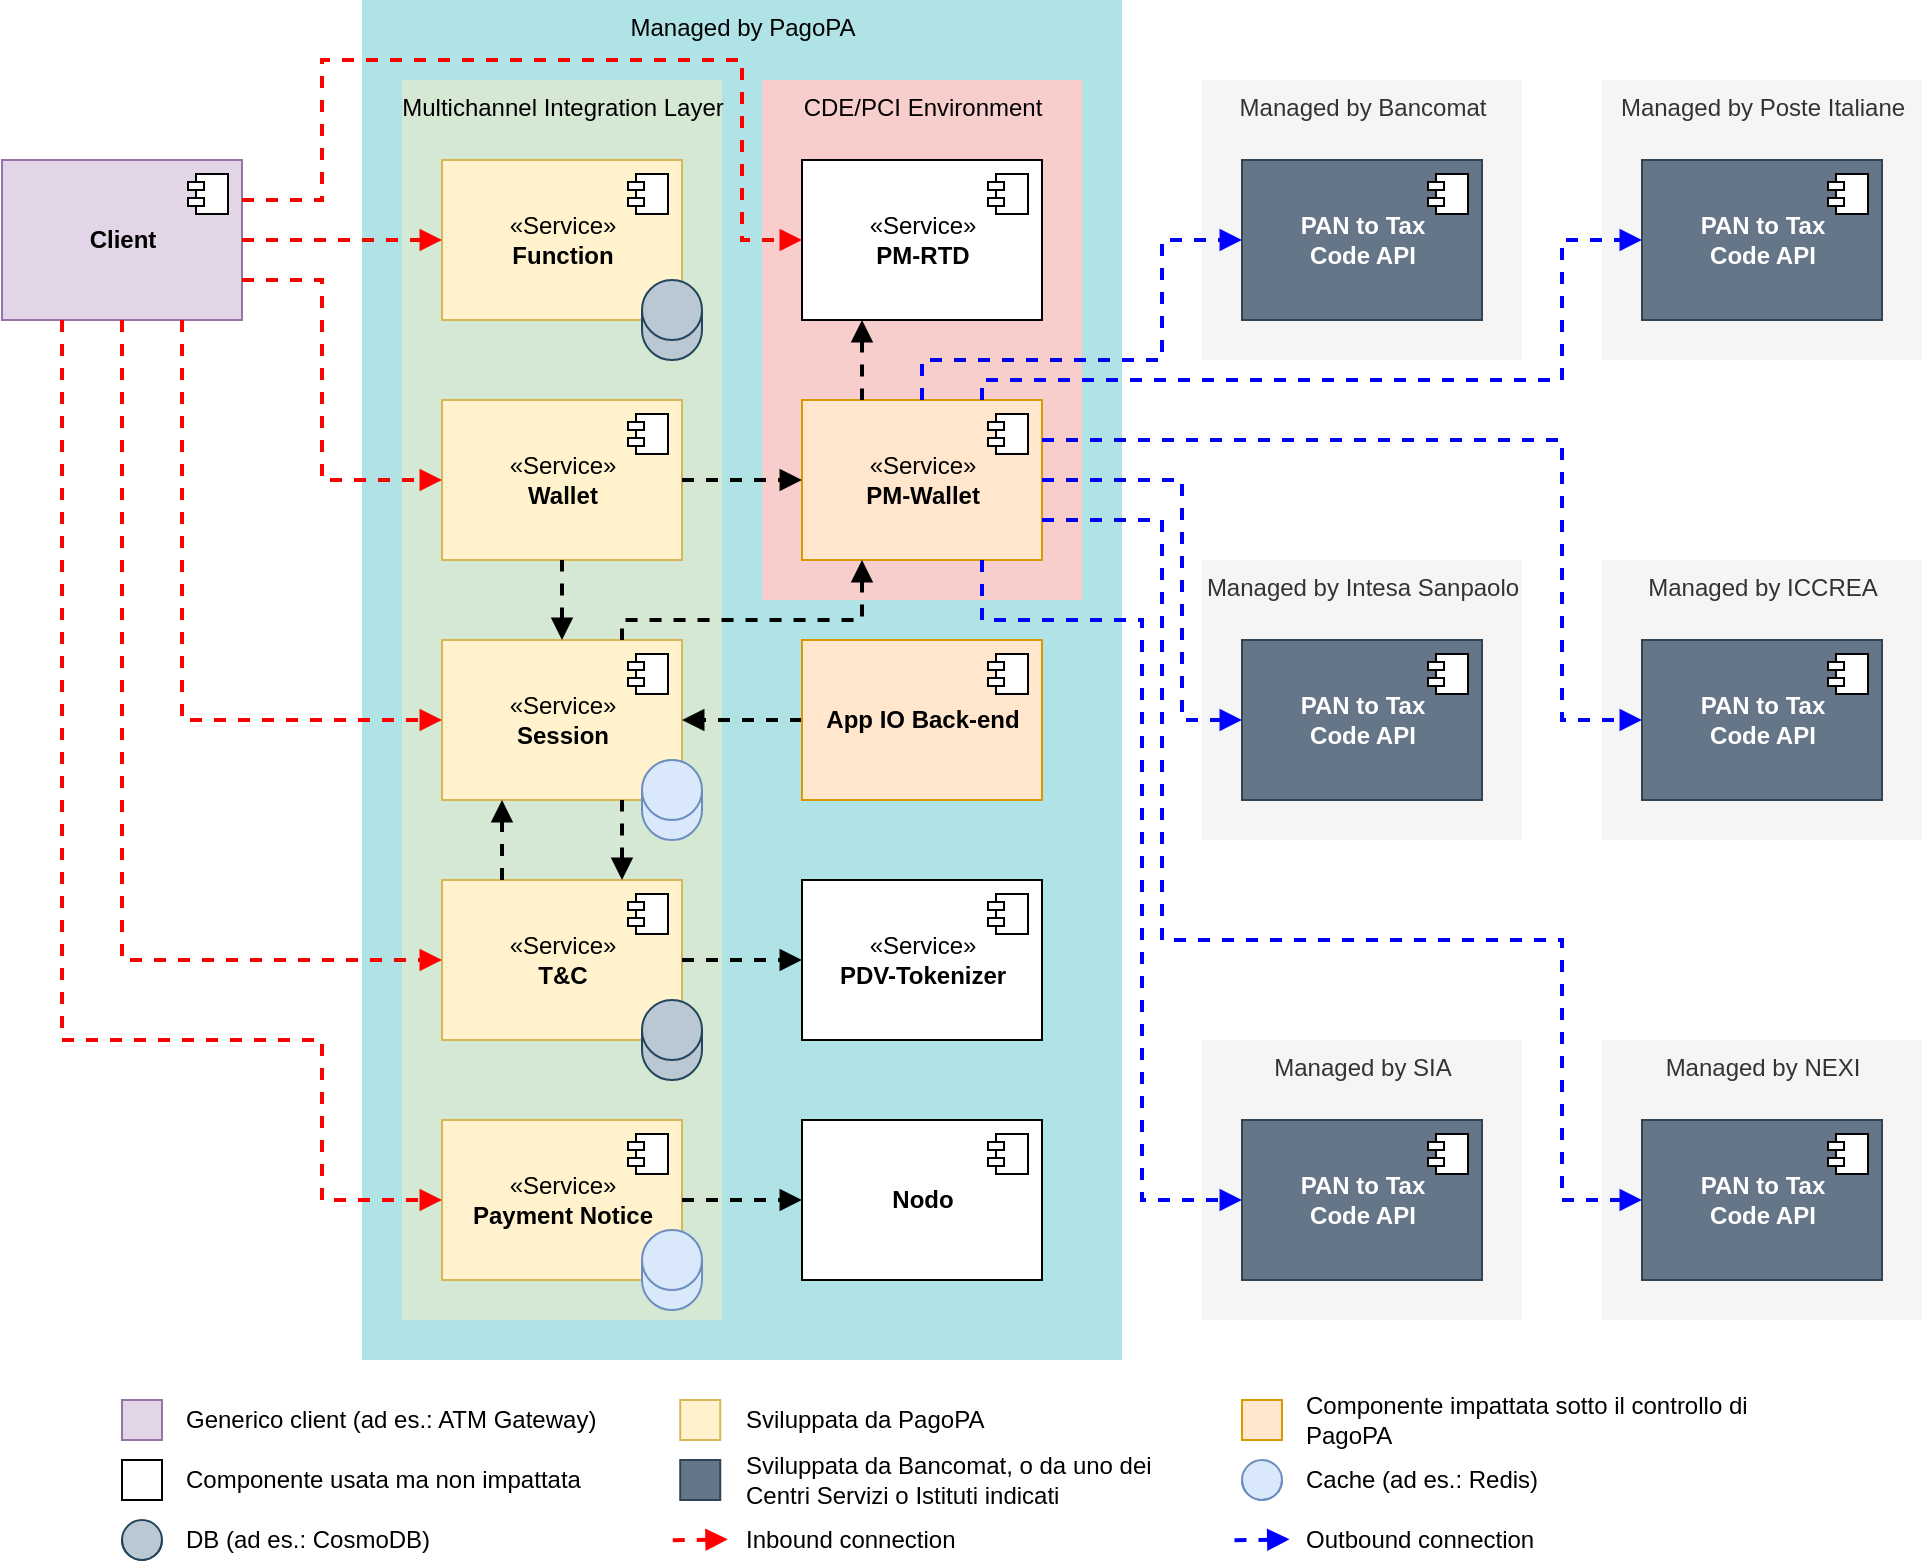 <mxfile version="20.3.0" type="device"><diagram name="Components" id="-QDLl5YIO89CXEF4-2ky"><mxGraphModel dx="942" dy="529" grid="1" gridSize="10" guides="1" tooltips="1" connect="1" arrows="1" fold="1" page="1" pageScale="1" pageWidth="827" pageHeight="1169" math="0" shadow="0"><root><mxCell id="opmuxgLEek1yOhuW0azc-0"/><mxCell id="opmuxgLEek1yOhuW0azc-1" parent="opmuxgLEek1yOhuW0azc-0"/><mxCell id="u8uzgwCI_1PCxtKQNaM_-0" value="Managed by NEXI" style="html=1;dashed=1;fontStyle=0;verticalAlign=top;dashPattern=1 4;fillColor=#f5f5f5;strokeColor=none;fontColor=#333333;" vertex="1" parent="opmuxgLEek1yOhuW0azc-1"><mxGeometry x="840" y="560" width="160" height="140" as="geometry"/></mxCell><mxCell id="57wzgMmFu3WZAl-rP_Zv-0" value="Managed by SIA" style="html=1;dashed=1;fontStyle=0;verticalAlign=top;dashPattern=1 4;fillColor=#f5f5f5;strokeColor=none;fontColor=#333333;" parent="opmuxgLEek1yOhuW0azc-1" vertex="1"><mxGeometry x="640" y="560" width="160" height="140" as="geometry"/></mxCell><mxCell id="opmuxgLEek1yOhuW0azc-2" value="Managed by PagoPA" style="html=1;fontStyle=0;verticalAlign=top;fillColor=#b0e3e6;strokeColor=none;strokeWidth=3;" parent="opmuxgLEek1yOhuW0azc-1" vertex="1"><mxGeometry x="220" y="40" width="380" height="680" as="geometry"/></mxCell><mxCell id="Ogd_OGcNMKq0k89fKwHd-0" value="&lt;span style=&quot;&quot;&gt;&lt;span&gt;CDE/PCI Environment&lt;/span&gt;&lt;/span&gt;" style="html=1;fontStyle=0;verticalAlign=top;fillColor=#f8cecc;strokeColor=none;strokeWidth=3;" parent="opmuxgLEek1yOhuW0azc-1" vertex="1"><mxGeometry x="420" y="80" width="160" height="260" as="geometry"/></mxCell><mxCell id="opmuxgLEek1yOhuW0azc-5" value="Managed by Poste Italiane" style="html=1;dashed=1;fontStyle=0;verticalAlign=top;dashPattern=1 4;fillColor=#f5f5f5;strokeColor=none;fontColor=#333333;" parent="opmuxgLEek1yOhuW0azc-1" vertex="1"><mxGeometry x="840" y="80" width="160" height="140" as="geometry"/></mxCell><mxCell id="opmuxgLEek1yOhuW0azc-6" value="Managed by Bancomat" style="html=1;dashed=1;fontStyle=0;verticalAlign=top;dashPattern=1 4;fillColor=#f5f5f5;strokeColor=none;fontColor=#333333;" parent="opmuxgLEek1yOhuW0azc-1" vertex="1"><mxGeometry x="640" y="80" width="160" height="140" as="geometry"/></mxCell><mxCell id="opmuxgLEek1yOhuW0azc-7" value="&lt;span style=&quot;font-weight: normal;&quot;&gt;&lt;span&gt;Multichannel Integration Layer&lt;/span&gt;&lt;/span&gt;" style="html=1;fontStyle=1;verticalAlign=top;fillColor=#d5e8d4;strokeColor=none;strokeWidth=3;" parent="opmuxgLEek1yOhuW0azc-1" vertex="1"><mxGeometry x="240" y="80" width="160" height="620" as="geometry"/></mxCell><mxCell id="opmuxgLEek1yOhuW0azc-8" value="«Service»&lt;br&gt;&lt;b&gt;Session&lt;/b&gt;" style="html=1;dropTarget=0;fillColor=#fff2cc;strokeColor=#d6b656;" parent="opmuxgLEek1yOhuW0azc-1" vertex="1"><mxGeometry x="260" y="360" width="120" height="80" as="geometry"/></mxCell><mxCell id="opmuxgLEek1yOhuW0azc-9" value="" style="shape=module;jettyWidth=8;jettyHeight=4;" parent="opmuxgLEek1yOhuW0azc-8" vertex="1"><mxGeometry x="1" width="20" height="20" relative="1" as="geometry"><mxPoint x="-27" y="7" as="offset"/></mxGeometry></mxCell><mxCell id="opmuxgLEek1yOhuW0azc-10" value="«Service»&lt;br&gt;&lt;b&gt;Payment Notice&lt;/b&gt;" style="html=1;dropTarget=0;fillColor=#fff2cc;strokeColor=#d6b656;" parent="opmuxgLEek1yOhuW0azc-1" vertex="1"><mxGeometry x="260" y="600" width="120" height="80" as="geometry"/></mxCell><mxCell id="opmuxgLEek1yOhuW0azc-11" value="" style="shape=module;jettyWidth=8;jettyHeight=4;" parent="opmuxgLEek1yOhuW0azc-10" vertex="1"><mxGeometry x="1" width="20" height="20" relative="1" as="geometry"><mxPoint x="-27" y="7" as="offset"/></mxGeometry></mxCell><mxCell id="opmuxgLEek1yOhuW0azc-12" value="«Service»&lt;br&gt;&lt;b&gt;Wallet&lt;/b&gt;" style="html=1;dropTarget=0;fillColor=#fff2cc;strokeColor=#d6b656;" parent="opmuxgLEek1yOhuW0azc-1" vertex="1"><mxGeometry x="260" y="240" width="120" height="80" as="geometry"/></mxCell><mxCell id="opmuxgLEek1yOhuW0azc-13" value="" style="shape=module;jettyWidth=8;jettyHeight=4;" parent="opmuxgLEek1yOhuW0azc-12" vertex="1"><mxGeometry x="1" width="20" height="20" relative="1" as="geometry"><mxPoint x="-27" y="7" as="offset"/></mxGeometry></mxCell><mxCell id="opmuxgLEek1yOhuW0azc-14" value="«Service»&lt;br&gt;&lt;b&gt;T&amp;amp;C&lt;/b&gt;" style="html=1;dropTarget=0;fillColor=#fff2cc;strokeColor=#d6b656;" parent="opmuxgLEek1yOhuW0azc-1" vertex="1"><mxGeometry x="260" y="480" width="120" height="80" as="geometry"/></mxCell><mxCell id="opmuxgLEek1yOhuW0azc-15" value="" style="shape=module;jettyWidth=8;jettyHeight=4;" parent="opmuxgLEek1yOhuW0azc-14" vertex="1"><mxGeometry x="1" width="20" height="20" relative="1" as="geometry"><mxPoint x="-27" y="7" as="offset"/></mxGeometry></mxCell><mxCell id="opmuxgLEek1yOhuW0azc-16" value="" style="endArrow=none;html=1;rounded=0;endFill=0;startArrow=block;startFill=1;elbow=vertical;strokeWidth=2;dashed=1;" parent="opmuxgLEek1yOhuW0azc-1" source="opmuxgLEek1yOhuW0azc-8" target="opmuxgLEek1yOhuW0azc-12" edge="1"><mxGeometry width="50" height="50" relative="1" as="geometry"><mxPoint x="260" y="700" as="sourcePoint"/><mxPoint x="310" y="650" as="targetPoint"/></mxGeometry></mxCell><mxCell id="opmuxgLEek1yOhuW0azc-18" value="" style="endArrow=block;html=1;rounded=0;endFill=1;startArrow=none;startFill=0;strokeWidth=2;dashed=1;entryX=0.25;entryY=1;entryDx=0;entryDy=0;exitX=0.25;exitY=0;exitDx=0;exitDy=0;edgeStyle=orthogonalEdgeStyle;" parent="opmuxgLEek1yOhuW0azc-1" source="opmuxgLEek1yOhuW0azc-14" target="opmuxgLEek1yOhuW0azc-8" edge="1"><mxGeometry width="50" height="50" relative="1" as="geometry"><mxPoint x="250" y="370" as="sourcePoint"/><mxPoint x="350" y="360" as="targetPoint"/></mxGeometry></mxCell><mxCell id="opmuxgLEek1yOhuW0azc-19" value="&lt;b&gt;Client&lt;/b&gt;" style="html=1;dropTarget=0;fillColor=#e1d5e7;strokeColor=#9673a6;" parent="opmuxgLEek1yOhuW0azc-1" vertex="1"><mxGeometry x="40" y="120" width="120" height="80" as="geometry"/></mxCell><mxCell id="opmuxgLEek1yOhuW0azc-20" value="" style="shape=module;jettyWidth=8;jettyHeight=4;" parent="opmuxgLEek1yOhuW0azc-19" vertex="1"><mxGeometry x="1" width="20" height="20" relative="1" as="geometry"><mxPoint x="-27" y="7" as="offset"/></mxGeometry></mxCell><mxCell id="opmuxgLEek1yOhuW0azc-21" value="" style="endArrow=block;html=1;rounded=0;endFill=1;strokeWidth=2;dashed=1;entryX=0;entryY=0.5;entryDx=0;entryDy=0;exitX=0.5;exitY=1;exitDx=0;exitDy=0;edgeStyle=orthogonalEdgeStyle;fillColor=#e51400;strokeColor=#FF0000;" parent="opmuxgLEek1yOhuW0azc-1" source="opmuxgLEek1yOhuW0azc-19" target="opmuxgLEek1yOhuW0azc-14" edge="1"><mxGeometry width="50" height="50" relative="1" as="geometry"><mxPoint x="-150" y="370" as="sourcePoint"/><mxPoint x="40.0" y="360" as="targetPoint"/></mxGeometry></mxCell><mxCell id="opmuxgLEek1yOhuW0azc-22" value="" style="endArrow=block;html=1;rounded=0;endFill=1;strokeWidth=2;dashed=1;exitX=0.25;exitY=1;exitDx=0;exitDy=0;entryX=0;entryY=0.5;entryDx=0;entryDy=0;edgeStyle=orthogonalEdgeStyle;fillColor=#e51400;strokeColor=#FF0000;" parent="opmuxgLEek1yOhuW0azc-1" source="opmuxgLEek1yOhuW0azc-19" target="opmuxgLEek1yOhuW0azc-10" edge="1"><mxGeometry width="50" height="50" relative="1" as="geometry"><mxPoint x="-10" y="370" as="sourcePoint"/><mxPoint x="110" y="370" as="targetPoint"/><Array as="points"><mxPoint x="70" y="560"/><mxPoint x="200" y="560"/><mxPoint x="200" y="640"/></Array></mxGeometry></mxCell><mxCell id="opmuxgLEek1yOhuW0azc-23" value="" style="endArrow=block;html=1;rounded=0;endFill=1;entryX=0;entryY=0.5;entryDx=0;entryDy=0;strokeWidth=2;dashed=1;exitX=1;exitY=0.75;exitDx=0;exitDy=0;edgeStyle=orthogonalEdgeStyle;fillColor=#e51400;strokeColor=#FF0000;" parent="opmuxgLEek1yOhuW0azc-1" source="opmuxgLEek1yOhuW0azc-19" target="opmuxgLEek1yOhuW0azc-12" edge="1"><mxGeometry width="50" height="50" relative="1" as="geometry"><mxPoint y="380" as="sourcePoint"/><mxPoint x="120" y="380" as="targetPoint"/><Array as="points"><mxPoint x="200" y="180"/><mxPoint x="200" y="280"/></Array></mxGeometry></mxCell><mxCell id="opmuxgLEek1yOhuW0azc-24" value="" style="endArrow=block;html=1;rounded=0;endFill=1;strokeWidth=2;dashed=1;entryX=0;entryY=0.5;entryDx=0;entryDy=0;exitX=0.75;exitY=1;exitDx=0;exitDy=0;edgeStyle=orthogonalEdgeStyle;fillColor=#e51400;strokeColor=#FF0000;" parent="opmuxgLEek1yOhuW0azc-1" source="opmuxgLEek1yOhuW0azc-19" target="opmuxgLEek1yOhuW0azc-8" edge="1"><mxGeometry width="50" height="50" relative="1" as="geometry"><mxPoint x="-40" y="440" as="sourcePoint"/><mxPoint x="360" y="400" as="targetPoint"/></mxGeometry></mxCell><mxCell id="opmuxgLEek1yOhuW0azc-25" value="" style="endArrow=block;html=1;rounded=0;endFill=1;strokeWidth=2;dashed=1;exitX=0;exitY=0.5;exitDx=0;exitDy=0;" parent="opmuxgLEek1yOhuW0azc-1" source="opmuxgLEek1yOhuW0azc-45" target="opmuxgLEek1yOhuW0azc-8" edge="1"><mxGeometry width="50" height="50" relative="1" as="geometry"><mxPoint x="-70.0" y="370" as="sourcePoint"/><mxPoint x="440" y="360" as="targetPoint"/></mxGeometry></mxCell><mxCell id="opmuxgLEek1yOhuW0azc-26" value="&lt;b&gt;PAN to Tax&lt;br&gt;Code API&lt;/b&gt;" style="html=1;dropTarget=0;fillColor=#647687;fontColor=#ffffff;strokeColor=#314354;" parent="opmuxgLEek1yOhuW0azc-1" vertex="1"><mxGeometry x="660" y="120" width="120" height="80" as="geometry"/></mxCell><mxCell id="opmuxgLEek1yOhuW0azc-27" value="" style="shape=module;jettyWidth=8;jettyHeight=4;" parent="opmuxgLEek1yOhuW0azc-26" vertex="1"><mxGeometry x="1" width="20" height="20" relative="1" as="geometry"><mxPoint x="-27" y="7" as="offset"/></mxGeometry></mxCell><mxCell id="opmuxgLEek1yOhuW0azc-28" value="&lt;b&gt;PAN to&amp;nbsp;Tax&lt;br&gt;Code API&lt;/b&gt;" style="html=1;dropTarget=0;fillColor=#647687;fontColor=#ffffff;strokeColor=#314354;" parent="opmuxgLEek1yOhuW0azc-1" vertex="1"><mxGeometry x="860" y="120" width="120" height="80" as="geometry"/></mxCell><mxCell id="opmuxgLEek1yOhuW0azc-29" value="" style="shape=module;jettyWidth=8;jettyHeight=4;" parent="opmuxgLEek1yOhuW0azc-28" vertex="1"><mxGeometry x="1" width="20" height="20" relative="1" as="geometry"><mxPoint x="-27" y="7" as="offset"/></mxGeometry></mxCell><mxCell id="opmuxgLEek1yOhuW0azc-30" value="&lt;b&gt;Nodo&lt;/b&gt;" style="html=1;dropTarget=0;" parent="opmuxgLEek1yOhuW0azc-1" vertex="1"><mxGeometry x="440" y="600" width="120" height="80" as="geometry"/></mxCell><mxCell id="opmuxgLEek1yOhuW0azc-31" value="" style="shape=module;jettyWidth=8;jettyHeight=4;" parent="opmuxgLEek1yOhuW0azc-30" vertex="1"><mxGeometry x="1" width="20" height="20" relative="1" as="geometry"><mxPoint x="-27" y="7" as="offset"/></mxGeometry></mxCell><mxCell id="opmuxgLEek1yOhuW0azc-33" value="" style="rounded=0;whiteSpace=wrap;html=1;fillColor=#e1d5e7;strokeColor=#9673a6;" parent="opmuxgLEek1yOhuW0azc-1" vertex="1"><mxGeometry x="100" y="740" width="20" height="20" as="geometry"/></mxCell><mxCell id="opmuxgLEek1yOhuW0azc-34" value="" style="rounded=0;whiteSpace=wrap;html=1;fillColor=#fff2cc;strokeColor=#d6b656;" parent="opmuxgLEek1yOhuW0azc-1" vertex="1"><mxGeometry x="379.13" y="740" width="20" height="20" as="geometry"/></mxCell><mxCell id="opmuxgLEek1yOhuW0azc-35" value="" style="rounded=0;whiteSpace=wrap;html=1;fillColor=#ffe6cc;strokeColor=#d79b00;" parent="opmuxgLEek1yOhuW0azc-1" vertex="1"><mxGeometry x="660" y="740" width="20" height="20" as="geometry"/></mxCell><mxCell id="opmuxgLEek1yOhuW0azc-36" value="" style="rounded=0;whiteSpace=wrap;html=1;" parent="opmuxgLEek1yOhuW0azc-1" vertex="1"><mxGeometry x="100" y="770" width="20" height="20" as="geometry"/></mxCell><mxCell id="opmuxgLEek1yOhuW0azc-38" value="" style="rounded=0;whiteSpace=wrap;html=1;fillColor=#647687;fontColor=#ffffff;strokeColor=#314354;" parent="opmuxgLEek1yOhuW0azc-1" vertex="1"><mxGeometry x="379.13" y="770" width="20" height="20" as="geometry"/></mxCell><mxCell id="opmuxgLEek1yOhuW0azc-39" value="Generico client (ad es.: ATM Gateway)" style="rounded=0;whiteSpace=wrap;html=1;fillColor=none;strokeColor=none;align=left;" parent="opmuxgLEek1yOhuW0azc-1" vertex="1"><mxGeometry x="130" y="740" width="240" height="20" as="geometry"/></mxCell><mxCell id="opmuxgLEek1yOhuW0azc-40" value="Sviluppata da PagoPA" style="rounded=0;whiteSpace=wrap;html=1;fillColor=none;strokeColor=none;align=left;" parent="opmuxgLEek1yOhuW0azc-1" vertex="1"><mxGeometry x="410" y="740" width="240" height="20" as="geometry"/></mxCell><mxCell id="opmuxgLEek1yOhuW0azc-41" value="Componente impattata sotto il controllo di PagoPA" style="rounded=0;whiteSpace=wrap;html=1;fillColor=none;strokeColor=none;align=left;" parent="opmuxgLEek1yOhuW0azc-1" vertex="1"><mxGeometry x="690" y="740" width="240" height="20" as="geometry"/></mxCell><mxCell id="opmuxgLEek1yOhuW0azc-42" value="Componente usata ma non impattata" style="rounded=0;whiteSpace=wrap;html=1;fillColor=none;strokeColor=none;align=left;" parent="opmuxgLEek1yOhuW0azc-1" vertex="1"><mxGeometry x="130" y="770" width="240" height="20" as="geometry"/></mxCell><mxCell id="opmuxgLEek1yOhuW0azc-44" value="Sviluppata da Bancomat, o da uno dei Centri Servizi o Istituti indicati" style="rounded=0;whiteSpace=wrap;html=1;fillColor=none;strokeColor=none;align=left;" parent="opmuxgLEek1yOhuW0azc-1" vertex="1"><mxGeometry x="410" y="770" width="240" height="20" as="geometry"/></mxCell><mxCell id="opmuxgLEek1yOhuW0azc-45" value="&lt;b&gt;App IO Back-end&lt;/b&gt;" style="html=1;dropTarget=0;fillColor=#ffe6cc;strokeColor=#d79b00;" parent="opmuxgLEek1yOhuW0azc-1" vertex="1"><mxGeometry x="440" y="360" width="120" height="80" as="geometry"/></mxCell><mxCell id="opmuxgLEek1yOhuW0azc-46" value="" style="shape=module;jettyWidth=8;jettyHeight=4;" parent="opmuxgLEek1yOhuW0azc-45" vertex="1"><mxGeometry x="1" width="20" height="20" relative="1" as="geometry"><mxPoint x="-27" y="7" as="offset"/></mxGeometry></mxCell><mxCell id="opmuxgLEek1yOhuW0azc-47" value="«Service»&lt;b&gt;&lt;br&gt;PDV-Tokenizer&lt;/b&gt;" style="html=1;dropTarget=0;" parent="opmuxgLEek1yOhuW0azc-1" vertex="1"><mxGeometry x="440" y="480" width="120" height="80" as="geometry"/></mxCell><mxCell id="opmuxgLEek1yOhuW0azc-48" value="" style="shape=module;jettyWidth=8;jettyHeight=4;" parent="opmuxgLEek1yOhuW0azc-47" vertex="1"><mxGeometry x="1" width="20" height="20" relative="1" as="geometry"><mxPoint x="-27" y="7" as="offset"/></mxGeometry></mxCell><mxCell id="opmuxgLEek1yOhuW0azc-49" value="" style="endArrow=block;html=1;rounded=0;endFill=1;strokeWidth=2;dashed=1;" parent="opmuxgLEek1yOhuW0azc-1" source="opmuxgLEek1yOhuW0azc-10" target="opmuxgLEek1yOhuW0azc-30" edge="1"><mxGeometry width="50" height="50" relative="1" as="geometry"><mxPoint x="430" y="370" as="sourcePoint"/><mxPoint x="470" y="400" as="targetPoint"/></mxGeometry></mxCell><mxCell id="opmuxgLEek1yOhuW0azc-50" value="«Service»&lt;br&gt;&lt;b&gt;PM-RTD&lt;/b&gt;" style="html=1;dropTarget=0;" parent="opmuxgLEek1yOhuW0azc-1" vertex="1"><mxGeometry x="440" y="120" width="120" height="80" as="geometry"/></mxCell><mxCell id="opmuxgLEek1yOhuW0azc-51" value="" style="shape=module;jettyWidth=8;jettyHeight=4;" parent="opmuxgLEek1yOhuW0azc-50" vertex="1"><mxGeometry x="1" width="20" height="20" relative="1" as="geometry"><mxPoint x="-27" y="7" as="offset"/></mxGeometry></mxCell><mxCell id="opmuxgLEek1yOhuW0azc-52" value="" style="endArrow=block;html=1;rounded=0;endFill=1;strokeWidth=2;dashed=1;elbow=vertical;exitX=1;exitY=0.25;exitDx=0;exitDy=0;edgeStyle=orthogonalEdgeStyle;entryX=0;entryY=0.5;entryDx=0;entryDy=0;fillColor=#e51400;strokeColor=#FF0000;" parent="opmuxgLEek1yOhuW0azc-1" source="opmuxgLEek1yOhuW0azc-19" target="opmuxgLEek1yOhuW0azc-50" edge="1"><mxGeometry width="50" height="50" relative="1" as="geometry"><mxPoint x="-30" y="410" as="sourcePoint"/><mxPoint x="370" y="410" as="targetPoint"/><Array as="points"><mxPoint x="200" y="140"/><mxPoint x="200" y="70"/><mxPoint x="410" y="70"/><mxPoint x="410" y="160"/></Array></mxGeometry></mxCell><mxCell id="opmuxgLEek1yOhuW0azc-53" value="«Service»&lt;b&gt;&lt;br&gt;PM-Wallet&lt;/b&gt;" style="html=1;dropTarget=0;fillColor=#ffe6cc;strokeColor=#d79b00;" parent="opmuxgLEek1yOhuW0azc-1" vertex="1"><mxGeometry x="440" y="240" width="120" height="80" as="geometry"/></mxCell><mxCell id="opmuxgLEek1yOhuW0azc-54" value="" style="shape=module;jettyWidth=8;jettyHeight=4;" parent="opmuxgLEek1yOhuW0azc-53" vertex="1"><mxGeometry x="1" width="20" height="20" relative="1" as="geometry"><mxPoint x="-27" y="7" as="offset"/></mxGeometry></mxCell><mxCell id="opmuxgLEek1yOhuW0azc-55" value="" style="endArrow=block;html=1;rounded=0;endFill=1;strokeWidth=2;dashed=1;" parent="opmuxgLEek1yOhuW0azc-1" source="opmuxgLEek1yOhuW0azc-12" target="opmuxgLEek1yOhuW0azc-53" edge="1"><mxGeometry width="50" height="50" relative="1" as="geometry"><mxPoint x="-60" y="410" as="sourcePoint"/><mxPoint x="470" y="690" as="targetPoint"/></mxGeometry></mxCell><mxCell id="opmuxgLEek1yOhuW0azc-56" value="" style="endArrow=none;html=1;rounded=0;endFill=0;startArrow=block;startFill=1;elbow=vertical;strokeWidth=2;dashed=1;entryX=0.75;entryY=0;entryDx=0;entryDy=0;exitX=0.25;exitY=1;exitDx=0;exitDy=0;edgeStyle=orthogonalEdgeStyle;" parent="opmuxgLEek1yOhuW0azc-1" source="opmuxgLEek1yOhuW0azc-53" target="opmuxgLEek1yOhuW0azc-8" edge="1"><mxGeometry width="50" height="50" relative="1" as="geometry"><mxPoint x="370" y="410" as="sourcePoint"/><mxPoint x="390" y="400" as="targetPoint"/><Array as="points"><mxPoint x="470" y="350"/><mxPoint x="350" y="350"/></Array></mxGeometry></mxCell><mxCell id="opmuxgLEek1yOhuW0azc-57" value="" style="endArrow=block;html=1;rounded=0;endFill=1;strokeWidth=2;dashed=1;entryX=0;entryY=0.5;entryDx=0;entryDy=0;" parent="opmuxgLEek1yOhuW0azc-1" source="opmuxgLEek1yOhuW0azc-14" target="opmuxgLEek1yOhuW0azc-47" edge="1"><mxGeometry width="50" height="50" relative="1" as="geometry"><mxPoint x="50" y="270" as="sourcePoint"/><mxPoint x="130" y="370" as="targetPoint"/></mxGeometry></mxCell><mxCell id="opmuxgLEek1yOhuW0azc-58" value="«Service»&lt;br&gt;&lt;b&gt;Function&lt;/b&gt;" style="html=1;dropTarget=0;fillColor=#fff2cc;strokeColor=#d6b656;" parent="opmuxgLEek1yOhuW0azc-1" vertex="1"><mxGeometry x="260" y="120" width="120" height="80" as="geometry"/></mxCell><mxCell id="opmuxgLEek1yOhuW0azc-59" value="" style="shape=module;jettyWidth=8;jettyHeight=4;" parent="opmuxgLEek1yOhuW0azc-58" vertex="1"><mxGeometry x="1" width="20" height="20" relative="1" as="geometry"><mxPoint x="-27" y="7" as="offset"/></mxGeometry></mxCell><mxCell id="opmuxgLEek1yOhuW0azc-60" value="" style="endArrow=block;html=1;rounded=0;endFill=1;strokeWidth=2;dashed=1;entryX=0;entryY=0.5;entryDx=0;entryDy=0;fillColor=#e51400;strokeColor=#FF0000;" parent="opmuxgLEek1yOhuW0azc-1" source="opmuxgLEek1yOhuW0azc-19" target="opmuxgLEek1yOhuW0azc-58" edge="1"><mxGeometry width="50" height="50" relative="1" as="geometry"><mxPoint x="30" y="270" as="sourcePoint"/><mxPoint x="110" y="370" as="targetPoint"/></mxGeometry></mxCell><mxCell id="opmuxgLEek1yOhuW0azc-61" value="&lt;b&gt;PAN to&amp;nbsp;Tax&lt;br&gt;Code API&lt;/b&gt;" style="html=1;dropTarget=0;fillColor=#647687;fontColor=#ffffff;strokeColor=#314354;" parent="opmuxgLEek1yOhuW0azc-1" vertex="1"><mxGeometry x="860" y="600" width="120" height="80" as="geometry"/></mxCell><mxCell id="opmuxgLEek1yOhuW0azc-62" value="" style="shape=module;jettyWidth=8;jettyHeight=4;" parent="opmuxgLEek1yOhuW0azc-61" vertex="1"><mxGeometry x="1" width="20" height="20" relative="1" as="geometry"><mxPoint x="-27" y="7" as="offset"/></mxGeometry></mxCell><mxCell id="opmuxgLEek1yOhuW0azc-63" value="Managed by Intesa Sanpaolo" style="html=1;dashed=1;fontStyle=0;verticalAlign=top;dashPattern=1 4;fillColor=#f5f5f5;strokeColor=none;fontColor=#333333;" parent="opmuxgLEek1yOhuW0azc-1" vertex="1"><mxGeometry x="640" y="320" width="160" height="140" as="geometry"/></mxCell><mxCell id="opmuxgLEek1yOhuW0azc-64" value="" style="endArrow=block;html=1;rounded=0;endFill=1;strokeWidth=2;dashed=1;exitX=0.75;exitY=1;exitDx=0;exitDy=0;entryX=0;entryY=0.5;entryDx=0;entryDy=0;edgeStyle=orthogonalEdgeStyle;fillColor=#e51400;strokeColor=#0000FF;" parent="opmuxgLEek1yOhuW0azc-1" source="opmuxgLEek1yOhuW0azc-53" target="opmuxgLEek1yOhuW0azc-67" edge="1"><mxGeometry width="50" height="50" relative="1" as="geometry"><mxPoint x="590" y="690" as="sourcePoint"/><mxPoint x="890" y="290" as="targetPoint"/><Array as="points"><mxPoint x="530" y="350"/><mxPoint x="610" y="350"/><mxPoint x="610" y="640"/></Array></mxGeometry></mxCell><mxCell id="opmuxgLEek1yOhuW0azc-65" value="&lt;b&gt;PAN to&amp;nbsp;Tax&lt;br&gt;Code API&lt;/b&gt;" style="html=1;dropTarget=0;fillColor=#647687;fontColor=#ffffff;strokeColor=#314354;" parent="opmuxgLEek1yOhuW0azc-1" vertex="1"><mxGeometry x="660" y="360" width="120" height="80" as="geometry"/></mxCell><mxCell id="opmuxgLEek1yOhuW0azc-66" value="" style="shape=module;jettyWidth=8;jettyHeight=4;" parent="opmuxgLEek1yOhuW0azc-65" vertex="1"><mxGeometry x="1" width="20" height="20" relative="1" as="geometry"><mxPoint x="-27" y="7" as="offset"/></mxGeometry></mxCell><mxCell id="opmuxgLEek1yOhuW0azc-67" value="&lt;b&gt;PAN to&amp;nbsp;Tax&lt;br&gt;Code API&lt;/b&gt;" style="html=1;dropTarget=0;fillColor=#647687;fontColor=#ffffff;strokeColor=#314354;" parent="opmuxgLEek1yOhuW0azc-1" vertex="1"><mxGeometry x="660" y="600" width="120" height="80" as="geometry"/></mxCell><mxCell id="opmuxgLEek1yOhuW0azc-68" value="" style="shape=module;jettyWidth=8;jettyHeight=4;" parent="opmuxgLEek1yOhuW0azc-67" vertex="1"><mxGeometry x="1" width="20" height="20" relative="1" as="geometry"><mxPoint x="-27" y="7" as="offset"/></mxGeometry></mxCell><mxCell id="opmuxgLEek1yOhuW0azc-69" value="" style="endArrow=block;html=1;rounded=0;endFill=1;strokeWidth=2;dashed=1;exitX=1;exitY=0.75;exitDx=0;exitDy=0;edgeStyle=orthogonalEdgeStyle;strokeColor=#0000FF;entryX=0;entryY=0.5;entryDx=0;entryDy=0;" parent="opmuxgLEek1yOhuW0azc-1" source="opmuxgLEek1yOhuW0azc-53" target="opmuxgLEek1yOhuW0azc-61" edge="1"><mxGeometry width="50" height="50" relative="1" as="geometry"><mxPoint x="560" y="710" as="sourcePoint"/><mxPoint x="840" y="520" as="targetPoint"/><Array as="points"><mxPoint x="620" y="300"/><mxPoint x="620" y="510"/><mxPoint x="820" y="510"/><mxPoint x="820" y="640"/></Array></mxGeometry></mxCell><mxCell id="opmuxgLEek1yOhuW0azc-70" value="" style="endArrow=block;html=1;rounded=0;endFill=1;strokeWidth=2;dashed=1;exitX=0.5;exitY=0;exitDx=0;exitDy=0;entryX=0;entryY=0.5;entryDx=0;entryDy=0;edgeStyle=orthogonalEdgeStyle;strokeColor=#0000FF;" parent="opmuxgLEek1yOhuW0azc-1" source="opmuxgLEek1yOhuW0azc-53" target="opmuxgLEek1yOhuW0azc-26" edge="1"><mxGeometry width="50" height="50" relative="1" as="geometry"><mxPoint x="590" y="690" as="sourcePoint"/><mxPoint x="590" y="830" as="targetPoint"/><Array as="points"><mxPoint x="500" y="220"/><mxPoint x="620" y="220"/><mxPoint x="620" y="160"/></Array></mxGeometry></mxCell><mxCell id="57wzgMmFu3WZAl-rP_Zv-3" value="" style="endArrow=block;html=1;rounded=0;endFill=1;strokeWidth=2;dashed=1;fillColor=#e51400;strokeColor=#FF0000;" parent="opmuxgLEek1yOhuW0azc-1" edge="1"><mxGeometry width="50" height="50" relative="1" as="geometry"><mxPoint x="375.38" y="810.16" as="sourcePoint"/><mxPoint x="402.88" y="809.66" as="targetPoint"/></mxGeometry></mxCell><mxCell id="57wzgMmFu3WZAl-rP_Zv-6" value="Inbound connection" style="rounded=0;whiteSpace=wrap;html=1;fillColor=none;strokeColor=none;align=left;" parent="opmuxgLEek1yOhuW0azc-1" vertex="1"><mxGeometry x="410" y="800" width="240" height="20" as="geometry"/></mxCell><mxCell id="57wzgMmFu3WZAl-rP_Zv-7" value="" style="endArrow=block;html=1;rounded=0;endFill=1;strokeWidth=2;dashed=1;fillColor=#e51400;strokeColor=#0000FF;" parent="opmuxgLEek1yOhuW0azc-1" edge="1"><mxGeometry width="50" height="50" relative="1" as="geometry"><mxPoint x="656.25" y="810.16" as="sourcePoint"/><mxPoint x="683.75" y="809.66" as="targetPoint"/></mxGeometry></mxCell><mxCell id="57wzgMmFu3WZAl-rP_Zv-8" value="Outbound connection" style="rounded=0;whiteSpace=wrap;html=1;fillColor=none;strokeColor=none;align=left;" parent="opmuxgLEek1yOhuW0azc-1" vertex="1"><mxGeometry x="690" y="800" width="240" height="20" as="geometry"/></mxCell><mxCell id="57wzgMmFu3WZAl-rP_Zv-10" value="" style="endArrow=none;html=1;rounded=0;endFill=0;startArrow=block;startFill=1;elbow=vertical;strokeWidth=2;dashed=1;entryX=0.25;entryY=0;entryDx=0;entryDy=0;exitX=0.25;exitY=1;exitDx=0;exitDy=0;" parent="opmuxgLEek1yOhuW0azc-1" source="opmuxgLEek1yOhuW0azc-50" target="opmuxgLEek1yOhuW0azc-53" edge="1"><mxGeometry width="50" height="50" relative="1" as="geometry"><mxPoint x="330" y="370" as="sourcePoint"/><mxPoint x="330" y="330" as="targetPoint"/></mxGeometry></mxCell><mxCell id="MMv6DRfCGtYMjh-boBng-0" value="Managed by ICCREA" style="html=1;dashed=1;fontStyle=0;verticalAlign=top;dashPattern=1 4;fillColor=#f5f5f5;strokeColor=none;fontColor=#333333;" parent="opmuxgLEek1yOhuW0azc-1" vertex="1"><mxGeometry x="840" y="320" width="160" height="140" as="geometry"/></mxCell><mxCell id="MMv6DRfCGtYMjh-boBng-1" value="&lt;b&gt;PAN to&amp;nbsp;Tax&lt;br&gt;Code API&lt;/b&gt;" style="html=1;dropTarget=0;fillColor=#647687;fontColor=#ffffff;strokeColor=#314354;" parent="opmuxgLEek1yOhuW0azc-1" vertex="1"><mxGeometry x="860" y="360" width="120" height="80" as="geometry"/></mxCell><mxCell id="MMv6DRfCGtYMjh-boBng-2" value="" style="shape=module;jettyWidth=8;jettyHeight=4;" parent="MMv6DRfCGtYMjh-boBng-1" vertex="1"><mxGeometry x="1" width="20" height="20" relative="1" as="geometry"><mxPoint x="-27" y="7" as="offset"/></mxGeometry></mxCell><mxCell id="MMv6DRfCGtYMjh-boBng-3" value="" style="endArrow=block;html=1;rounded=0;endFill=1;strokeWidth=2;dashed=1;exitX=0.75;exitY=0;exitDx=0;exitDy=0;entryX=0;entryY=0.5;entryDx=0;entryDy=0;edgeStyle=orthogonalEdgeStyle;strokeColor=#0000FF;" parent="opmuxgLEek1yOhuW0azc-1" source="opmuxgLEek1yOhuW0azc-53" target="opmuxgLEek1yOhuW0azc-28" edge="1"><mxGeometry width="50" height="50" relative="1" as="geometry"><mxPoint x="570" y="310" as="sourcePoint"/><mxPoint x="670" y="410" as="targetPoint"/><Array as="points"><mxPoint x="530" y="230"/><mxPoint x="820" y="230"/><mxPoint x="820" y="160"/></Array></mxGeometry></mxCell><mxCell id="opmuxgLEek1yOhuW0azc-32" value="" style="endArrow=block;html=1;rounded=0;endFill=1;strokeWidth=2;dashed=1;exitX=1;exitY=0.5;exitDx=0;exitDy=0;edgeStyle=orthogonalEdgeStyle;strokeColor=#0000FF;entryX=0;entryY=0.5;entryDx=0;entryDy=0;" parent="opmuxgLEek1yOhuW0azc-1" source="opmuxgLEek1yOhuW0azc-53" target="opmuxgLEek1yOhuW0azc-65" edge="1"><mxGeometry width="50" height="50" relative="1" as="geometry"><mxPoint x="440" y="680" as="sourcePoint"/><mxPoint x="840" y="420" as="targetPoint"/><Array as="points"><mxPoint x="630" y="280"/><mxPoint x="630" y="400"/></Array></mxGeometry></mxCell><mxCell id="opmuxgLEek1yOhuW0azc-71" value="" style="endArrow=block;html=1;rounded=0;endFill=1;strokeWidth=2;dashed=1;exitX=1;exitY=0.25;exitDx=0;exitDy=0;entryX=0;entryY=0.5;entryDx=0;entryDy=0;edgeStyle=orthogonalEdgeStyle;strokeColor=#0000FF;" parent="opmuxgLEek1yOhuW0azc-1" source="opmuxgLEek1yOhuW0azc-53" target="MMv6DRfCGtYMjh-boBng-1" edge="1"><mxGeometry width="50" height="50" relative="1" as="geometry"><mxPoint x="460" y="800" as="sourcePoint"/><mxPoint x="660" y="500" as="targetPoint"/><Array as="points"><mxPoint x="820" y="260"/><mxPoint x="820" y="400"/></Array></mxGeometry></mxCell><mxCell id="u8uzgwCI_1PCxtKQNaM_-1" value="" style="endArrow=none;html=1;rounded=0;endFill=0;startArrow=block;startFill=1;strokeWidth=2;dashed=1;entryX=0.75;entryY=1;entryDx=0;entryDy=0;exitX=0.75;exitY=0;exitDx=0;exitDy=0;edgeStyle=orthogonalEdgeStyle;" edge="1" parent="opmuxgLEek1yOhuW0azc-1" source="opmuxgLEek1yOhuW0azc-14" target="opmuxgLEek1yOhuW0azc-8"><mxGeometry width="50" height="50" relative="1" as="geometry"><mxPoint x="300" y="490" as="sourcePoint"/><mxPoint x="300" y="450" as="targetPoint"/></mxGeometry></mxCell><mxCell id="u8uzgwCI_1PCxtKQNaM_-2" value="" style="shape=cylinder3;whiteSpace=wrap;html=1;boundedLbl=1;backgroundOutline=1;size=15;fillColor=#bac8d3;strokeColor=#23445d;" vertex="1" parent="opmuxgLEek1yOhuW0azc-1"><mxGeometry x="360" y="540" width="30" height="40" as="geometry"/></mxCell><mxCell id="u8uzgwCI_1PCxtKQNaM_-5" value="" style="shape=cylinder3;whiteSpace=wrap;html=1;boundedLbl=1;backgroundOutline=1;size=15;fillColor=#dae8fc;strokeColor=#6c8ebf;" vertex="1" parent="opmuxgLEek1yOhuW0azc-1"><mxGeometry x="360" y="420" width="30" height="40" as="geometry"/></mxCell><mxCell id="u8uzgwCI_1PCxtKQNaM_-6" value="" style="shape=cylinder3;whiteSpace=wrap;html=1;boundedLbl=1;backgroundOutline=1;size=15;fillColor=#dae8fc;strokeColor=#6c8ebf;" vertex="1" parent="opmuxgLEek1yOhuW0azc-1"><mxGeometry x="360" y="655" width="30" height="40" as="geometry"/></mxCell><mxCell id="u8uzgwCI_1PCxtKQNaM_-7" value="" style="shape=cylinder3;whiteSpace=wrap;html=1;boundedLbl=1;backgroundOutline=1;size=15;fillColor=#bac8d3;strokeColor=#23445d;" vertex="1" parent="opmuxgLEek1yOhuW0azc-1"><mxGeometry x="360" y="180" width="30" height="40" as="geometry"/></mxCell><mxCell id="u8uzgwCI_1PCxtKQNaM_-9" value="" style="shape=cylinder3;whiteSpace=wrap;html=1;boundedLbl=1;backgroundOutline=1;size=15;fillColor=#dae8fc;strokeColor=#6c8ebf;" vertex="1" parent="opmuxgLEek1yOhuW0azc-1"><mxGeometry x="660" y="770" width="20" height="20" as="geometry"/></mxCell><mxCell id="u8uzgwCI_1PCxtKQNaM_-10" value="Cache (ad es.: Redis)" style="rounded=0;whiteSpace=wrap;html=1;fillColor=none;strokeColor=none;align=left;" vertex="1" parent="opmuxgLEek1yOhuW0azc-1"><mxGeometry x="690" y="770" width="240" height="20" as="geometry"/></mxCell><mxCell id="u8uzgwCI_1PCxtKQNaM_-11" value="" style="shape=cylinder3;whiteSpace=wrap;html=1;boundedLbl=1;backgroundOutline=1;size=15;fillColor=#bac8d3;strokeColor=#23445d;" vertex="1" parent="opmuxgLEek1yOhuW0azc-1"><mxGeometry x="100" y="800" width="20" height="20" as="geometry"/></mxCell><mxCell id="u8uzgwCI_1PCxtKQNaM_-12" value="DB (ad es.: CosmoDB)" style="rounded=0;whiteSpace=wrap;html=1;fillColor=none;strokeColor=none;align=left;" vertex="1" parent="opmuxgLEek1yOhuW0azc-1"><mxGeometry x="130" y="800" width="240" height="20" as="geometry"/></mxCell></root></mxGraphModel></diagram></mxfile>